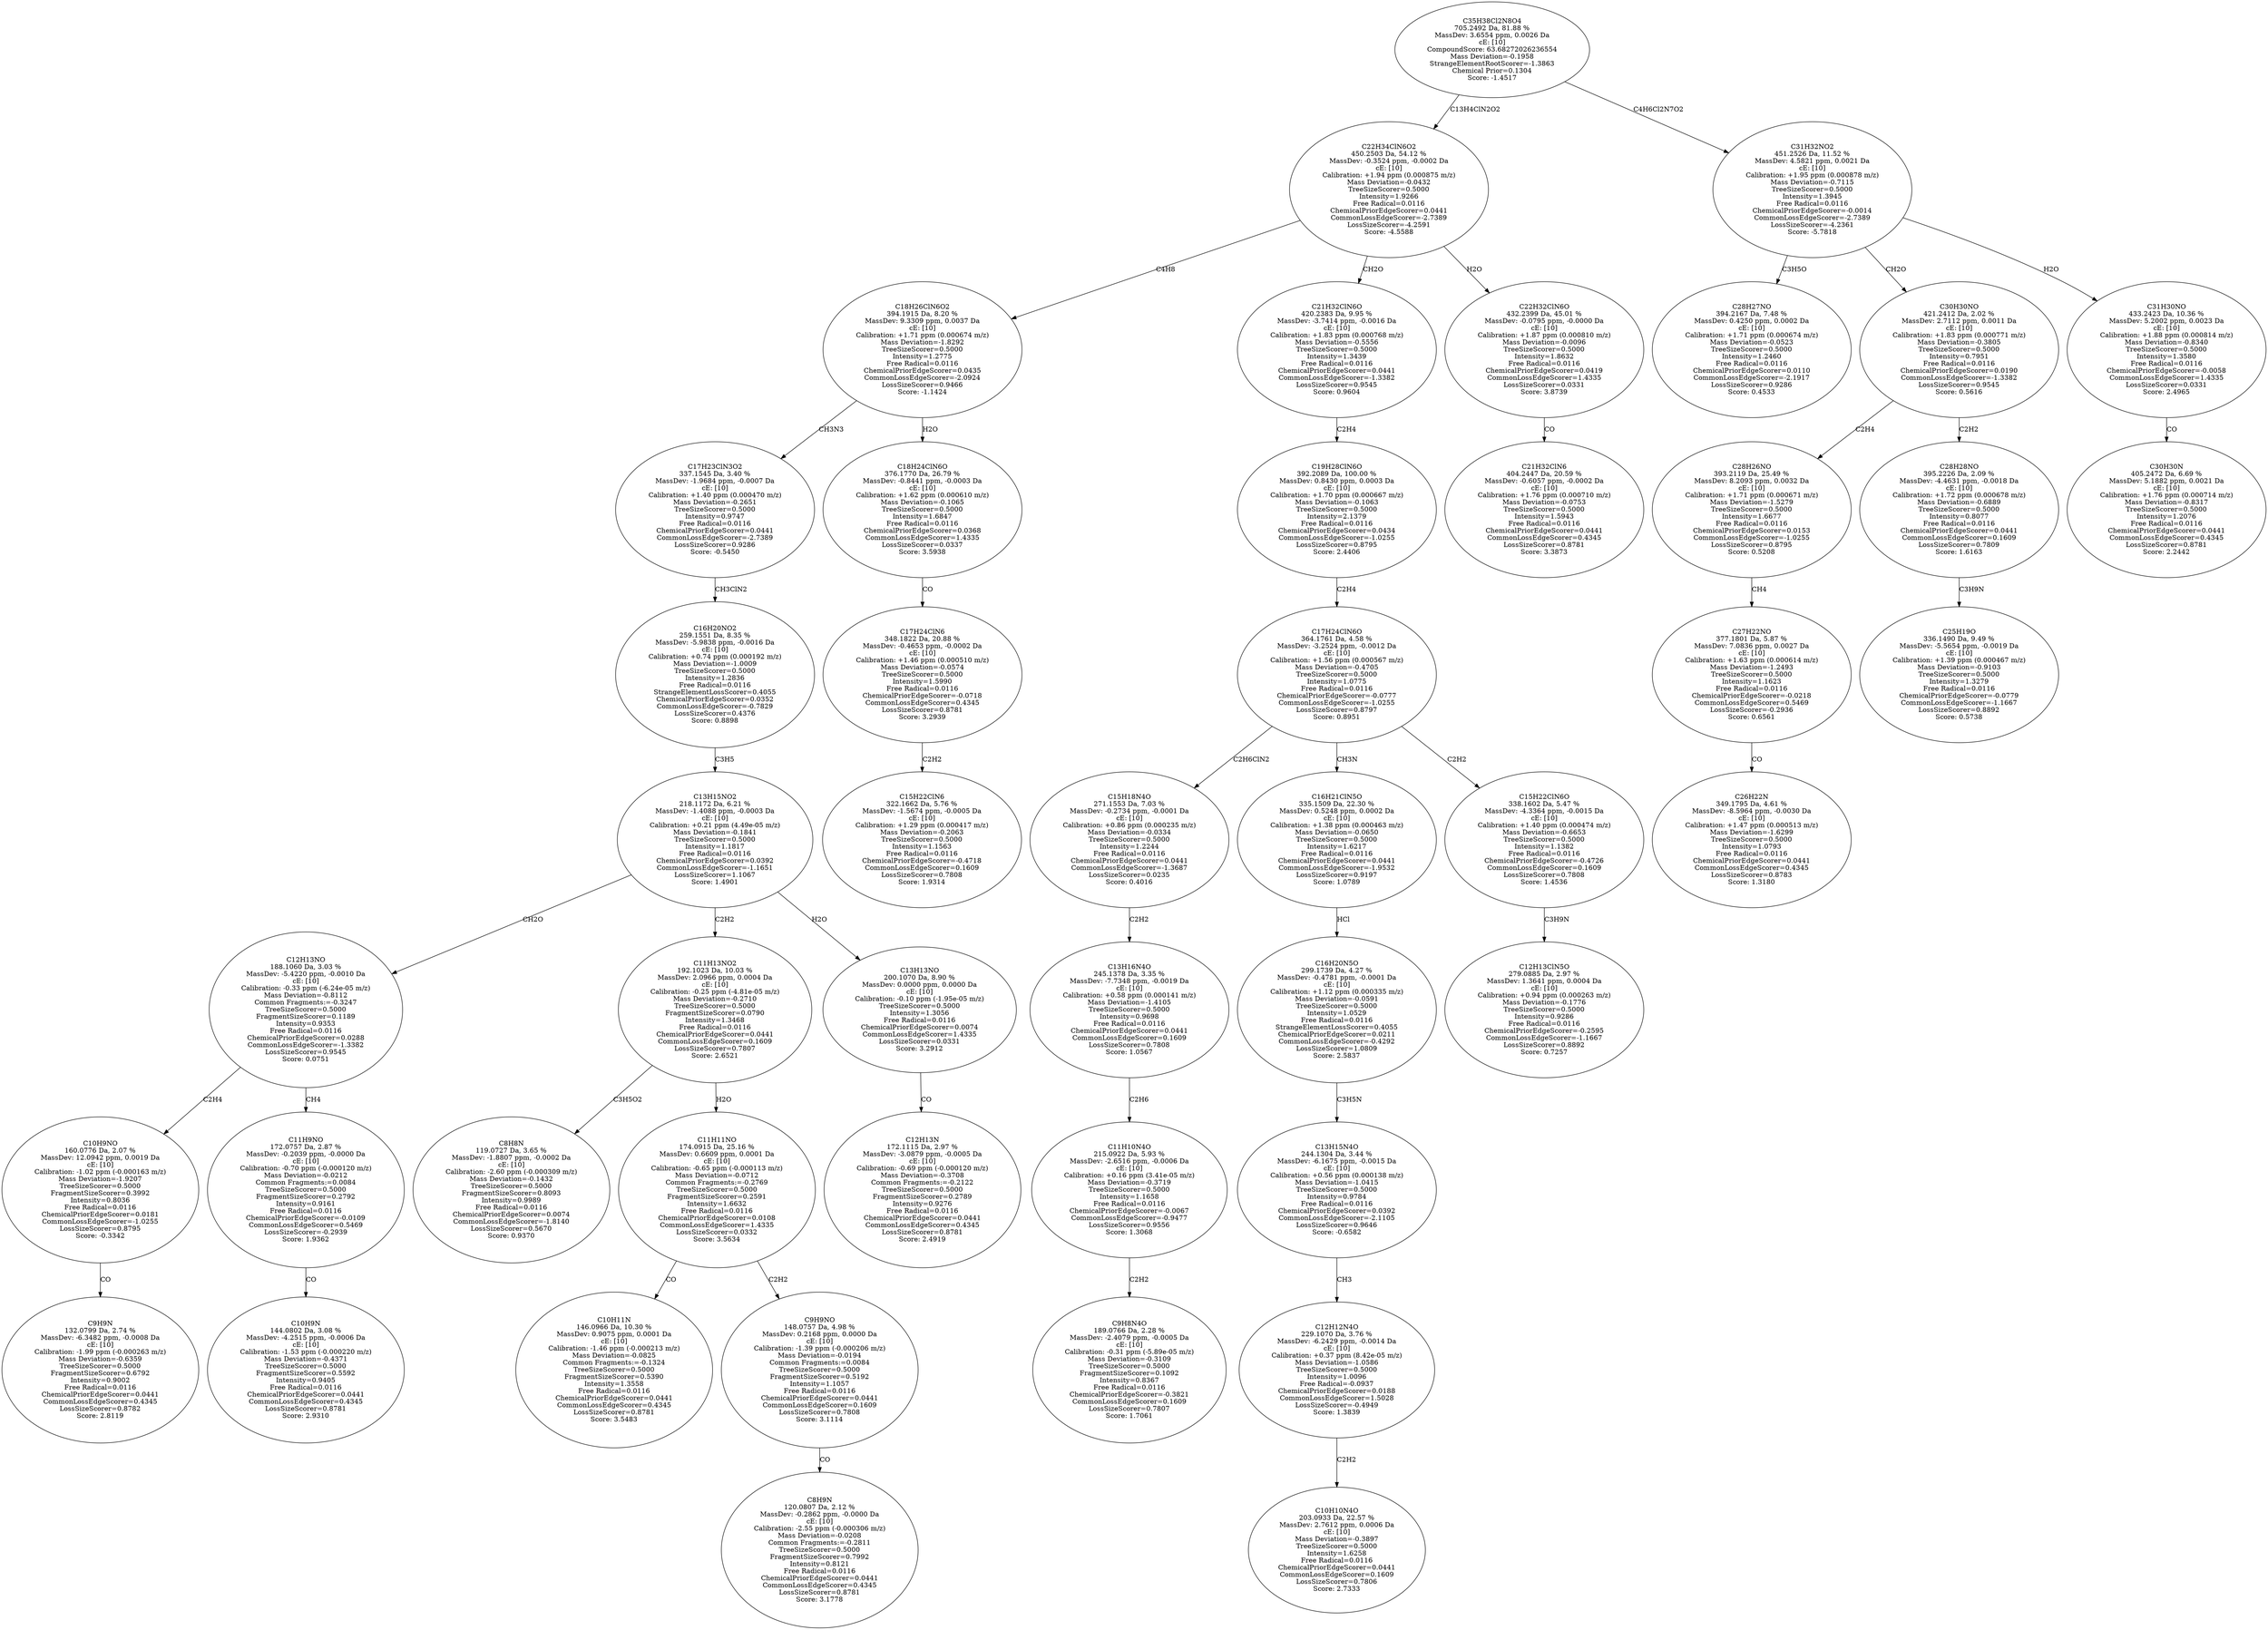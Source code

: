 strict digraph {
v1 [label="C9H9N\n132.0799 Da, 2.74 %\nMassDev: -6.3482 ppm, -0.0008 Da\ncE: [10]\nCalibration: -1.99 ppm (-0.000263 m/z)\nMass Deviation=-0.6359\nTreeSizeScorer=0.5000\nFragmentSizeScorer=0.6792\nIntensity=0.9002\nFree Radical=0.0116\nChemicalPriorEdgeScorer=0.0441\nCommonLossEdgeScorer=0.4345\nLossSizeScorer=0.8782\nScore: 2.8119"];
v2 [label="C10H9NO\n160.0776 Da, 2.07 %\nMassDev: 12.0942 ppm, 0.0019 Da\ncE: [10]\nCalibration: -1.02 ppm (-0.000163 m/z)\nMass Deviation=-1.9207\nTreeSizeScorer=0.5000\nFragmentSizeScorer=0.3992\nIntensity=0.8036\nFree Radical=0.0116\nChemicalPriorEdgeScorer=0.0181\nCommonLossEdgeScorer=-1.0255\nLossSizeScorer=0.8795\nScore: -0.3342"];
v3 [label="C10H9N\n144.0802 Da, 3.08 %\nMassDev: -4.2515 ppm, -0.0006 Da\ncE: [10]\nCalibration: -1.53 ppm (-0.000220 m/z)\nMass Deviation=-0.4371\nTreeSizeScorer=0.5000\nFragmentSizeScorer=0.5592\nIntensity=0.9405\nFree Radical=0.0116\nChemicalPriorEdgeScorer=0.0441\nCommonLossEdgeScorer=0.4345\nLossSizeScorer=0.8781\nScore: 2.9310"];
v4 [label="C11H9NO\n172.0757 Da, 2.87 %\nMassDev: -0.2039 ppm, -0.0000 Da\ncE: [10]\nCalibration: -0.70 ppm (-0.000120 m/z)\nMass Deviation=-0.0212\nCommon Fragments:=0.0084\nTreeSizeScorer=0.5000\nFragmentSizeScorer=0.2792\nIntensity=0.9161\nFree Radical=0.0116\nChemicalPriorEdgeScorer=-0.0109\nCommonLossEdgeScorer=0.5469\nLossSizeScorer=-0.2939\nScore: 1.9362"];
v5 [label="C12H13NO\n188.1060 Da, 3.03 %\nMassDev: -5.4220 ppm, -0.0010 Da\ncE: [10]\nCalibration: -0.33 ppm (-6.24e-05 m/z)\nMass Deviation=-0.8112\nCommon Fragments:=-0.3247\nTreeSizeScorer=0.5000\nFragmentSizeScorer=0.1189\nIntensity=0.9353\nFree Radical=0.0116\nChemicalPriorEdgeScorer=0.0288\nCommonLossEdgeScorer=-1.3382\nLossSizeScorer=0.9545\nScore: 0.0751"];
v6 [label="C8H8N\n119.0727 Da, 3.65 %\nMassDev: -1.8807 ppm, -0.0002 Da\ncE: [10]\nCalibration: -2.60 ppm (-0.000309 m/z)\nMass Deviation=-0.1432\nTreeSizeScorer=0.5000\nFragmentSizeScorer=0.8093\nIntensity=0.9989\nFree Radical=0.0116\nChemicalPriorEdgeScorer=0.0074\nCommonLossEdgeScorer=-1.8140\nLossSizeScorer=0.5670\nScore: 0.9370"];
v7 [label="C10H11N\n146.0966 Da, 10.30 %\nMassDev: 0.9075 ppm, 0.0001 Da\ncE: [10]\nCalibration: -1.46 ppm (-0.000213 m/z)\nMass Deviation=-0.0825\nCommon Fragments:=-0.1324\nTreeSizeScorer=0.5000\nFragmentSizeScorer=0.5390\nIntensity=1.3558\nFree Radical=0.0116\nChemicalPriorEdgeScorer=0.0441\nCommonLossEdgeScorer=0.4345\nLossSizeScorer=0.8781\nScore: 3.5483"];
v8 [label="C8H9N\n120.0807 Da, 2.12 %\nMassDev: -0.2862 ppm, -0.0000 Da\ncE: [10]\nCalibration: -2.55 ppm (-0.000306 m/z)\nMass Deviation=-0.0208\nCommon Fragments:=-0.2811\nTreeSizeScorer=0.5000\nFragmentSizeScorer=0.7992\nIntensity=0.8121\nFree Radical=0.0116\nChemicalPriorEdgeScorer=0.0441\nCommonLossEdgeScorer=0.4345\nLossSizeScorer=0.8781\nScore: 3.1778"];
v9 [label="C9H9NO\n148.0757 Da, 4.98 %\nMassDev: 0.2168 ppm, 0.0000 Da\ncE: [10]\nCalibration: -1.39 ppm (-0.000206 m/z)\nMass Deviation=-0.0194\nCommon Fragments:=0.0084\nTreeSizeScorer=0.5000\nFragmentSizeScorer=0.5192\nIntensity=1.1057\nFree Radical=0.0116\nChemicalPriorEdgeScorer=0.0441\nCommonLossEdgeScorer=0.1609\nLossSizeScorer=0.7808\nScore: 3.1114"];
v10 [label="C11H11NO\n174.0915 Da, 25.16 %\nMassDev: 0.6609 ppm, 0.0001 Da\ncE: [10]\nCalibration: -0.65 ppm (-0.000113 m/z)\nMass Deviation=-0.0712\nCommon Fragments:=-0.2769\nTreeSizeScorer=0.5000\nFragmentSizeScorer=0.2591\nIntensity=1.6632\nFree Radical=0.0116\nChemicalPriorEdgeScorer=0.0108\nCommonLossEdgeScorer=1.4335\nLossSizeScorer=0.0332\nScore: 3.5634"];
v11 [label="C11H13NO2\n192.1023 Da, 10.03 %\nMassDev: 2.0966 ppm, 0.0004 Da\ncE: [10]\nCalibration: -0.25 ppm (-4.81e-05 m/z)\nMass Deviation=-0.2710\nTreeSizeScorer=0.5000\nFragmentSizeScorer=0.0790\nIntensity=1.3468\nFree Radical=0.0116\nChemicalPriorEdgeScorer=0.0441\nCommonLossEdgeScorer=0.1609\nLossSizeScorer=0.7807\nScore: 2.6521"];
v12 [label="C12H13N\n172.1115 Da, 2.97 %\nMassDev: -3.0879 ppm, -0.0005 Da\ncE: [10]\nCalibration: -0.69 ppm (-0.000120 m/z)\nMass Deviation=-0.3708\nCommon Fragments:=-0.2122\nTreeSizeScorer=0.5000\nFragmentSizeScorer=0.2789\nIntensity=0.9276\nFree Radical=0.0116\nChemicalPriorEdgeScorer=0.0441\nCommonLossEdgeScorer=0.4345\nLossSizeScorer=0.8781\nScore: 2.4919"];
v13 [label="C13H13NO\n200.1070 Da, 8.90 %\nMassDev: 0.0000 ppm, 0.0000 Da\ncE: [10]\nCalibration: -0.10 ppm (-1.95e-05 m/z)\nTreeSizeScorer=0.5000\nIntensity=1.3056\nFree Radical=0.0116\nChemicalPriorEdgeScorer=0.0074\nCommonLossEdgeScorer=1.4335\nLossSizeScorer=0.0331\nScore: 3.2912"];
v14 [label="C13H15NO2\n218.1172 Da, 6.21 %\nMassDev: -1.4088 ppm, -0.0003 Da\ncE: [10]\nCalibration: +0.21 ppm (4.49e-05 m/z)\nMass Deviation=-0.1841\nTreeSizeScorer=0.5000\nIntensity=1.1817\nFree Radical=0.0116\nChemicalPriorEdgeScorer=0.0392\nCommonLossEdgeScorer=-1.1651\nLossSizeScorer=1.1067\nScore: 1.4901"];
v15 [label="C16H20NO2\n259.1551 Da, 8.35 %\nMassDev: -5.9838 ppm, -0.0016 Da\ncE: [10]\nCalibration: +0.74 ppm (0.000192 m/z)\nMass Deviation=-1.0009\nTreeSizeScorer=0.5000\nIntensity=1.2836\nFree Radical=0.0116\nStrangeElementLossScorer=0.4055\nChemicalPriorEdgeScorer=0.0352\nCommonLossEdgeScorer=-0.7829\nLossSizeScorer=0.4376\nScore: 0.8898"];
v16 [label="C17H23ClN3O2\n337.1545 Da, 3.40 %\nMassDev: -1.9684 ppm, -0.0007 Da\ncE: [10]\nCalibration: +1.40 ppm (0.000470 m/z)\nMass Deviation=-0.2651\nTreeSizeScorer=0.5000\nIntensity=0.9747\nFree Radical=0.0116\nChemicalPriorEdgeScorer=0.0441\nCommonLossEdgeScorer=-2.7389\nLossSizeScorer=0.9286\nScore: -0.5450"];
v17 [label="C15H22ClN6\n322.1662 Da, 5.76 %\nMassDev: -1.5674 ppm, -0.0005 Da\ncE: [10]\nCalibration: +1.29 ppm (0.000417 m/z)\nMass Deviation=-0.2063\nTreeSizeScorer=0.5000\nIntensity=1.1563\nFree Radical=0.0116\nChemicalPriorEdgeScorer=-0.4718\nCommonLossEdgeScorer=0.1609\nLossSizeScorer=0.7808\nScore: 1.9314"];
v18 [label="C17H24ClN6\n348.1822 Da, 20.88 %\nMassDev: -0.4653 ppm, -0.0002 Da\ncE: [10]\nCalibration: +1.46 ppm (0.000510 m/z)\nMass Deviation=-0.0574\nTreeSizeScorer=0.5000\nIntensity=1.5990\nFree Radical=0.0116\nChemicalPriorEdgeScorer=-0.0718\nCommonLossEdgeScorer=0.4345\nLossSizeScorer=0.8781\nScore: 3.2939"];
v19 [label="C18H24ClN6O\n376.1770 Da, 26.79 %\nMassDev: -0.8441 ppm, -0.0003 Da\ncE: [10]\nCalibration: +1.62 ppm (0.000610 m/z)\nMass Deviation=-0.1065\nTreeSizeScorer=0.5000\nIntensity=1.6847\nFree Radical=0.0116\nChemicalPriorEdgeScorer=0.0368\nCommonLossEdgeScorer=1.4335\nLossSizeScorer=0.0337\nScore: 3.5938"];
v20 [label="C18H26ClN6O2\n394.1915 Da, 8.20 %\nMassDev: 9.3309 ppm, 0.0037 Da\ncE: [10]\nCalibration: +1.71 ppm (0.000674 m/z)\nMass Deviation=-1.8292\nTreeSizeScorer=0.5000\nIntensity=1.2775\nFree Radical=0.0116\nChemicalPriorEdgeScorer=0.0435\nCommonLossEdgeScorer=-2.0924\nLossSizeScorer=0.9466\nScore: -1.1424"];
v21 [label="C9H8N4O\n189.0766 Da, 2.28 %\nMassDev: -2.4079 ppm, -0.0005 Da\ncE: [10]\nCalibration: -0.31 ppm (-5.89e-05 m/z)\nMass Deviation=-0.3109\nTreeSizeScorer=0.5000\nFragmentSizeScorer=0.1092\nIntensity=0.8367\nFree Radical=0.0116\nChemicalPriorEdgeScorer=-0.3821\nCommonLossEdgeScorer=0.1609\nLossSizeScorer=0.7807\nScore: 1.7061"];
v22 [label="C11H10N4O\n215.0922 Da, 5.93 %\nMassDev: -2.6516 ppm, -0.0006 Da\ncE: [10]\nCalibration: +0.16 ppm (3.41e-05 m/z)\nMass Deviation=-0.3719\nTreeSizeScorer=0.5000\nIntensity=1.1658\nFree Radical=0.0116\nChemicalPriorEdgeScorer=-0.0067\nCommonLossEdgeScorer=-0.9477\nLossSizeScorer=0.9556\nScore: 1.3068"];
v23 [label="C13H16N4O\n245.1378 Da, 3.35 %\nMassDev: -7.7348 ppm, -0.0019 Da\ncE: [10]\nCalibration: +0.58 ppm (0.000141 m/z)\nMass Deviation=-1.4105\nTreeSizeScorer=0.5000\nIntensity=0.9698\nFree Radical=0.0116\nChemicalPriorEdgeScorer=0.0441\nCommonLossEdgeScorer=0.1609\nLossSizeScorer=0.7808\nScore: 1.0567"];
v24 [label="C15H18N4O\n271.1553 Da, 7.03 %\nMassDev: -0.2734 ppm, -0.0001 Da\ncE: [10]\nCalibration: +0.86 ppm (0.000235 m/z)\nMass Deviation=-0.0334\nTreeSizeScorer=0.5000\nIntensity=1.2244\nFree Radical=0.0116\nChemicalPriorEdgeScorer=0.0441\nCommonLossEdgeScorer=-1.3687\nLossSizeScorer=0.0235\nScore: 0.4016"];
v25 [label="C10H10N4O\n203.0933 Da, 22.57 %\nMassDev: 2.7612 ppm, 0.0006 Da\ncE: [10]\nMass Deviation=-0.3897\nTreeSizeScorer=0.5000\nIntensity=1.6258\nFree Radical=0.0116\nChemicalPriorEdgeScorer=0.0441\nCommonLossEdgeScorer=0.1609\nLossSizeScorer=0.7806\nScore: 2.7333"];
v26 [label="C12H12N4O\n229.1070 Da, 3.76 %\nMassDev: -6.2429 ppm, -0.0014 Da\ncE: [10]\nCalibration: +0.37 ppm (8.42e-05 m/z)\nMass Deviation=-1.0586\nTreeSizeScorer=0.5000\nIntensity=1.0096\nFree Radical=-0.0937\nChemicalPriorEdgeScorer=0.0188\nCommonLossEdgeScorer=1.5028\nLossSizeScorer=-0.4949\nScore: 1.3839"];
v27 [label="C13H15N4O\n244.1304 Da, 3.44 %\nMassDev: -6.1675 ppm, -0.0015 Da\ncE: [10]\nCalibration: +0.56 ppm (0.000138 m/z)\nMass Deviation=-1.0415\nTreeSizeScorer=0.5000\nIntensity=0.9784\nFree Radical=0.0116\nChemicalPriorEdgeScorer=0.0392\nCommonLossEdgeScorer=-2.1105\nLossSizeScorer=0.9646\nScore: -0.6582"];
v28 [label="C16H20N5O\n299.1739 Da, 4.27 %\nMassDev: -0.4781 ppm, -0.0001 Da\ncE: [10]\nCalibration: +1.12 ppm (0.000335 m/z)\nMass Deviation=-0.0591\nTreeSizeScorer=0.5000\nIntensity=1.0529\nFree Radical=0.0116\nStrangeElementLossScorer=0.4055\nChemicalPriorEdgeScorer=0.0211\nCommonLossEdgeScorer=-0.4292\nLossSizeScorer=1.0809\nScore: 2.5837"];
v29 [label="C16H21ClN5O\n335.1509 Da, 22.30 %\nMassDev: 0.5248 ppm, 0.0002 Da\ncE: [10]\nCalibration: +1.38 ppm (0.000463 m/z)\nMass Deviation=-0.0650\nTreeSizeScorer=0.5000\nIntensity=1.6217\nFree Radical=0.0116\nChemicalPriorEdgeScorer=0.0441\nCommonLossEdgeScorer=-1.9532\nLossSizeScorer=0.9197\nScore: 1.0789"];
v30 [label="C12H13ClN5O\n279.0885 Da, 2.97 %\nMassDev: 1.3641 ppm, 0.0004 Da\ncE: [10]\nCalibration: +0.94 ppm (0.000263 m/z)\nMass Deviation=-0.1776\nTreeSizeScorer=0.5000\nIntensity=0.9286\nFree Radical=0.0116\nChemicalPriorEdgeScorer=-0.2595\nCommonLossEdgeScorer=-1.1667\nLossSizeScorer=0.8892\nScore: 0.7257"];
v31 [label="C15H22ClN6O\n338.1602 Da, 5.47 %\nMassDev: -4.3364 ppm, -0.0015 Da\ncE: [10]\nCalibration: +1.40 ppm (0.000474 m/z)\nMass Deviation=-0.6653\nTreeSizeScorer=0.5000\nIntensity=1.1382\nFree Radical=0.0116\nChemicalPriorEdgeScorer=-0.4726\nCommonLossEdgeScorer=0.1609\nLossSizeScorer=0.7808\nScore: 1.4536"];
v32 [label="C17H24ClN6O\n364.1761 Da, 4.58 %\nMassDev: -3.2524 ppm, -0.0012 Da\ncE: [10]\nCalibration: +1.56 ppm (0.000567 m/z)\nMass Deviation=-0.4705\nTreeSizeScorer=0.5000\nIntensity=1.0775\nFree Radical=0.0116\nChemicalPriorEdgeScorer=-0.0777\nCommonLossEdgeScorer=-1.0255\nLossSizeScorer=0.8797\nScore: 0.8951"];
v33 [label="C19H28ClN6O\n392.2089 Da, 100.00 %\nMassDev: 0.8430 ppm, 0.0003 Da\ncE: [10]\nCalibration: +1.70 ppm (0.000667 m/z)\nMass Deviation=-0.1063\nTreeSizeScorer=0.5000\nIntensity=2.1379\nFree Radical=0.0116\nChemicalPriorEdgeScorer=0.0434\nCommonLossEdgeScorer=-1.0255\nLossSizeScorer=0.8795\nScore: 2.4406"];
v34 [label="C21H32ClN6O\n420.2383 Da, 9.95 %\nMassDev: -3.7414 ppm, -0.0016 Da\ncE: [10]\nCalibration: +1.83 ppm (0.000768 m/z)\nMass Deviation=-0.5556\nTreeSizeScorer=0.5000\nIntensity=1.3439\nFree Radical=0.0116\nChemicalPriorEdgeScorer=0.0441\nCommonLossEdgeScorer=-1.3382\nLossSizeScorer=0.9545\nScore: 0.9604"];
v35 [label="C21H32ClN6\n404.2447 Da, 20.59 %\nMassDev: -0.6057 ppm, -0.0002 Da\ncE: [10]\nCalibration: +1.76 ppm (0.000710 m/z)\nMass Deviation=-0.0753\nTreeSizeScorer=0.5000\nIntensity=1.5943\nFree Radical=0.0116\nChemicalPriorEdgeScorer=0.0441\nCommonLossEdgeScorer=0.4345\nLossSizeScorer=0.8781\nScore: 3.3873"];
v36 [label="C22H32ClN6O\n432.2399 Da, 45.01 %\nMassDev: -0.0795 ppm, -0.0000 Da\ncE: [10]\nCalibration: +1.87 ppm (0.000810 m/z)\nMass Deviation=-0.0096\nTreeSizeScorer=0.5000\nIntensity=1.8632\nFree Radical=0.0116\nChemicalPriorEdgeScorer=0.0419\nCommonLossEdgeScorer=1.4335\nLossSizeScorer=0.0331\nScore: 3.8739"];
v37 [label="C22H34ClN6O2\n450.2503 Da, 54.12 %\nMassDev: -0.3524 ppm, -0.0002 Da\ncE: [10]\nCalibration: +1.94 ppm (0.000875 m/z)\nMass Deviation=-0.0432\nTreeSizeScorer=0.5000\nIntensity=1.9266\nFree Radical=0.0116\nChemicalPriorEdgeScorer=0.0441\nCommonLossEdgeScorer=-2.7389\nLossSizeScorer=-4.2591\nScore: -4.5588"];
v38 [label="C28H27NO\n394.2167 Da, 7.48 %\nMassDev: 0.4250 ppm, 0.0002 Da\ncE: [10]\nCalibration: +1.71 ppm (0.000674 m/z)\nMass Deviation=-0.0523\nTreeSizeScorer=0.5000\nIntensity=1.2460\nFree Radical=0.0116\nChemicalPriorEdgeScorer=0.0110\nCommonLossEdgeScorer=-2.1917\nLossSizeScorer=0.9286\nScore: 0.4533"];
v39 [label="C26H22N\n349.1795 Da, 4.61 %\nMassDev: -8.5964 ppm, -0.0030 Da\ncE: [10]\nCalibration: +1.47 ppm (0.000513 m/z)\nMass Deviation=-1.6299\nTreeSizeScorer=0.5000\nIntensity=1.0793\nFree Radical=0.0116\nChemicalPriorEdgeScorer=0.0441\nCommonLossEdgeScorer=0.4345\nLossSizeScorer=0.8783\nScore: 1.3180"];
v40 [label="C27H22NO\n377.1801 Da, 5.87 %\nMassDev: 7.0836 ppm, 0.0027 Da\ncE: [10]\nCalibration: +1.63 ppm (0.000614 m/z)\nMass Deviation=-1.2493\nTreeSizeScorer=0.5000\nIntensity=1.1623\nFree Radical=0.0116\nChemicalPriorEdgeScorer=-0.0218\nCommonLossEdgeScorer=0.5469\nLossSizeScorer=-0.2936\nScore: 0.6561"];
v41 [label="C28H26NO\n393.2119 Da, 25.49 %\nMassDev: 8.2093 ppm, 0.0032 Da\ncE: [10]\nCalibration: +1.71 ppm (0.000671 m/z)\nMass Deviation=-1.5279\nTreeSizeScorer=0.5000\nIntensity=1.6677\nFree Radical=0.0116\nChemicalPriorEdgeScorer=0.0153\nCommonLossEdgeScorer=-1.0255\nLossSizeScorer=0.8795\nScore: 0.5208"];
v42 [label="C25H19O\n336.1490 Da, 9.49 %\nMassDev: -5.5654 ppm, -0.0019 Da\ncE: [10]\nCalibration: +1.39 ppm (0.000467 m/z)\nMass Deviation=-0.9103\nTreeSizeScorer=0.5000\nIntensity=1.3279\nFree Radical=0.0116\nChemicalPriorEdgeScorer=-0.0779\nCommonLossEdgeScorer=-1.1667\nLossSizeScorer=0.8892\nScore: 0.5738"];
v43 [label="C28H28NO\n395.2226 Da, 2.09 %\nMassDev: -4.4631 ppm, -0.0018 Da\ncE: [10]\nCalibration: +1.72 ppm (0.000678 m/z)\nMass Deviation=-0.6889\nTreeSizeScorer=0.5000\nIntensity=0.8077\nFree Radical=0.0116\nChemicalPriorEdgeScorer=0.0441\nCommonLossEdgeScorer=0.1609\nLossSizeScorer=0.7809\nScore: 1.6163"];
v44 [label="C30H30NO\n421.2412 Da, 2.02 %\nMassDev: 2.7112 ppm, 0.0011 Da\ncE: [10]\nCalibration: +1.83 ppm (0.000771 m/z)\nMass Deviation=-0.3805\nTreeSizeScorer=0.5000\nIntensity=0.7951\nFree Radical=0.0116\nChemicalPriorEdgeScorer=0.0190\nCommonLossEdgeScorer=-1.3382\nLossSizeScorer=0.9545\nScore: 0.5616"];
v45 [label="C30H30N\n405.2472 Da, 6.69 %\nMassDev: 5.1882 ppm, 0.0021 Da\ncE: [10]\nCalibration: +1.76 ppm (0.000714 m/z)\nMass Deviation=-0.8317\nTreeSizeScorer=0.5000\nIntensity=1.2076\nFree Radical=0.0116\nChemicalPriorEdgeScorer=0.0441\nCommonLossEdgeScorer=0.4345\nLossSizeScorer=0.8781\nScore: 2.2442"];
v46 [label="C31H30NO\n433.2423 Da, 10.36 %\nMassDev: 5.2002 ppm, 0.0023 Da\ncE: [10]\nCalibration: +1.88 ppm (0.000814 m/z)\nMass Deviation=-0.8340\nTreeSizeScorer=0.5000\nIntensity=1.3580\nFree Radical=0.0116\nChemicalPriorEdgeScorer=-0.0058\nCommonLossEdgeScorer=1.4335\nLossSizeScorer=0.0331\nScore: 2.4965"];
v47 [label="C31H32NO2\n451.2526 Da, 11.52 %\nMassDev: 4.5821 ppm, 0.0021 Da\ncE: [10]\nCalibration: +1.95 ppm (0.000878 m/z)\nMass Deviation=-0.7115\nTreeSizeScorer=0.5000\nIntensity=1.3945\nFree Radical=0.0116\nChemicalPriorEdgeScorer=-0.0014\nCommonLossEdgeScorer=-2.7389\nLossSizeScorer=-4.2361\nScore: -5.7818"];
v48 [label="C35H38Cl2N8O4\n705.2492 Da, 81.88 %\nMassDev: 3.6554 ppm, 0.0026 Da\ncE: [10]\nCompoundScore: 63.68272026236554\nMass Deviation=-0.1958\nStrangeElementRootScorer=-1.3863\nChemical Prior=0.1304\nScore: -1.4517"];
v2 -> v1 [label="CO"];
v5 -> v2 [label="C2H4"];
v4 -> v3 [label="CO"];
v5 -> v4 [label="CH4"];
v14 -> v5 [label="CH2O"];
v11 -> v6 [label="C3H5O2"];
v10 -> v7 [label="CO"];
v9 -> v8 [label="CO"];
v10 -> v9 [label="C2H2"];
v11 -> v10 [label="H2O"];
v14 -> v11 [label="C2H2"];
v13 -> v12 [label="CO"];
v14 -> v13 [label="H2O"];
v15 -> v14 [label="C3H5"];
v16 -> v15 [label="CH3ClN2"];
v20 -> v16 [label="CH3N3"];
v18 -> v17 [label="C2H2"];
v19 -> v18 [label="CO"];
v20 -> v19 [label="H2O"];
v37 -> v20 [label="C4H8"];
v22 -> v21 [label="C2H2"];
v23 -> v22 [label="C2H6"];
v24 -> v23 [label="C2H2"];
v32 -> v24 [label="C2H6ClN2"];
v26 -> v25 [label="C2H2"];
v27 -> v26 [label="CH3"];
v28 -> v27 [label="C3H5N"];
v29 -> v28 [label="HCl"];
v32 -> v29 [label="CH3N"];
v31 -> v30 [label="C3H9N"];
v32 -> v31 [label="C2H2"];
v33 -> v32 [label="C2H4"];
v34 -> v33 [label="C2H4"];
v37 -> v34 [label="CH2O"];
v36 -> v35 [label="CO"];
v37 -> v36 [label="H2O"];
v48 -> v37 [label="C13H4ClN2O2"];
v47 -> v38 [label="C3H5O"];
v40 -> v39 [label="CO"];
v41 -> v40 [label="CH4"];
v44 -> v41 [label="C2H4"];
v43 -> v42 [label="C3H9N"];
v44 -> v43 [label="C2H2"];
v47 -> v44 [label="CH2O"];
v46 -> v45 [label="CO"];
v47 -> v46 [label="H2O"];
v48 -> v47 [label="C4H6Cl2N7O2"];
}